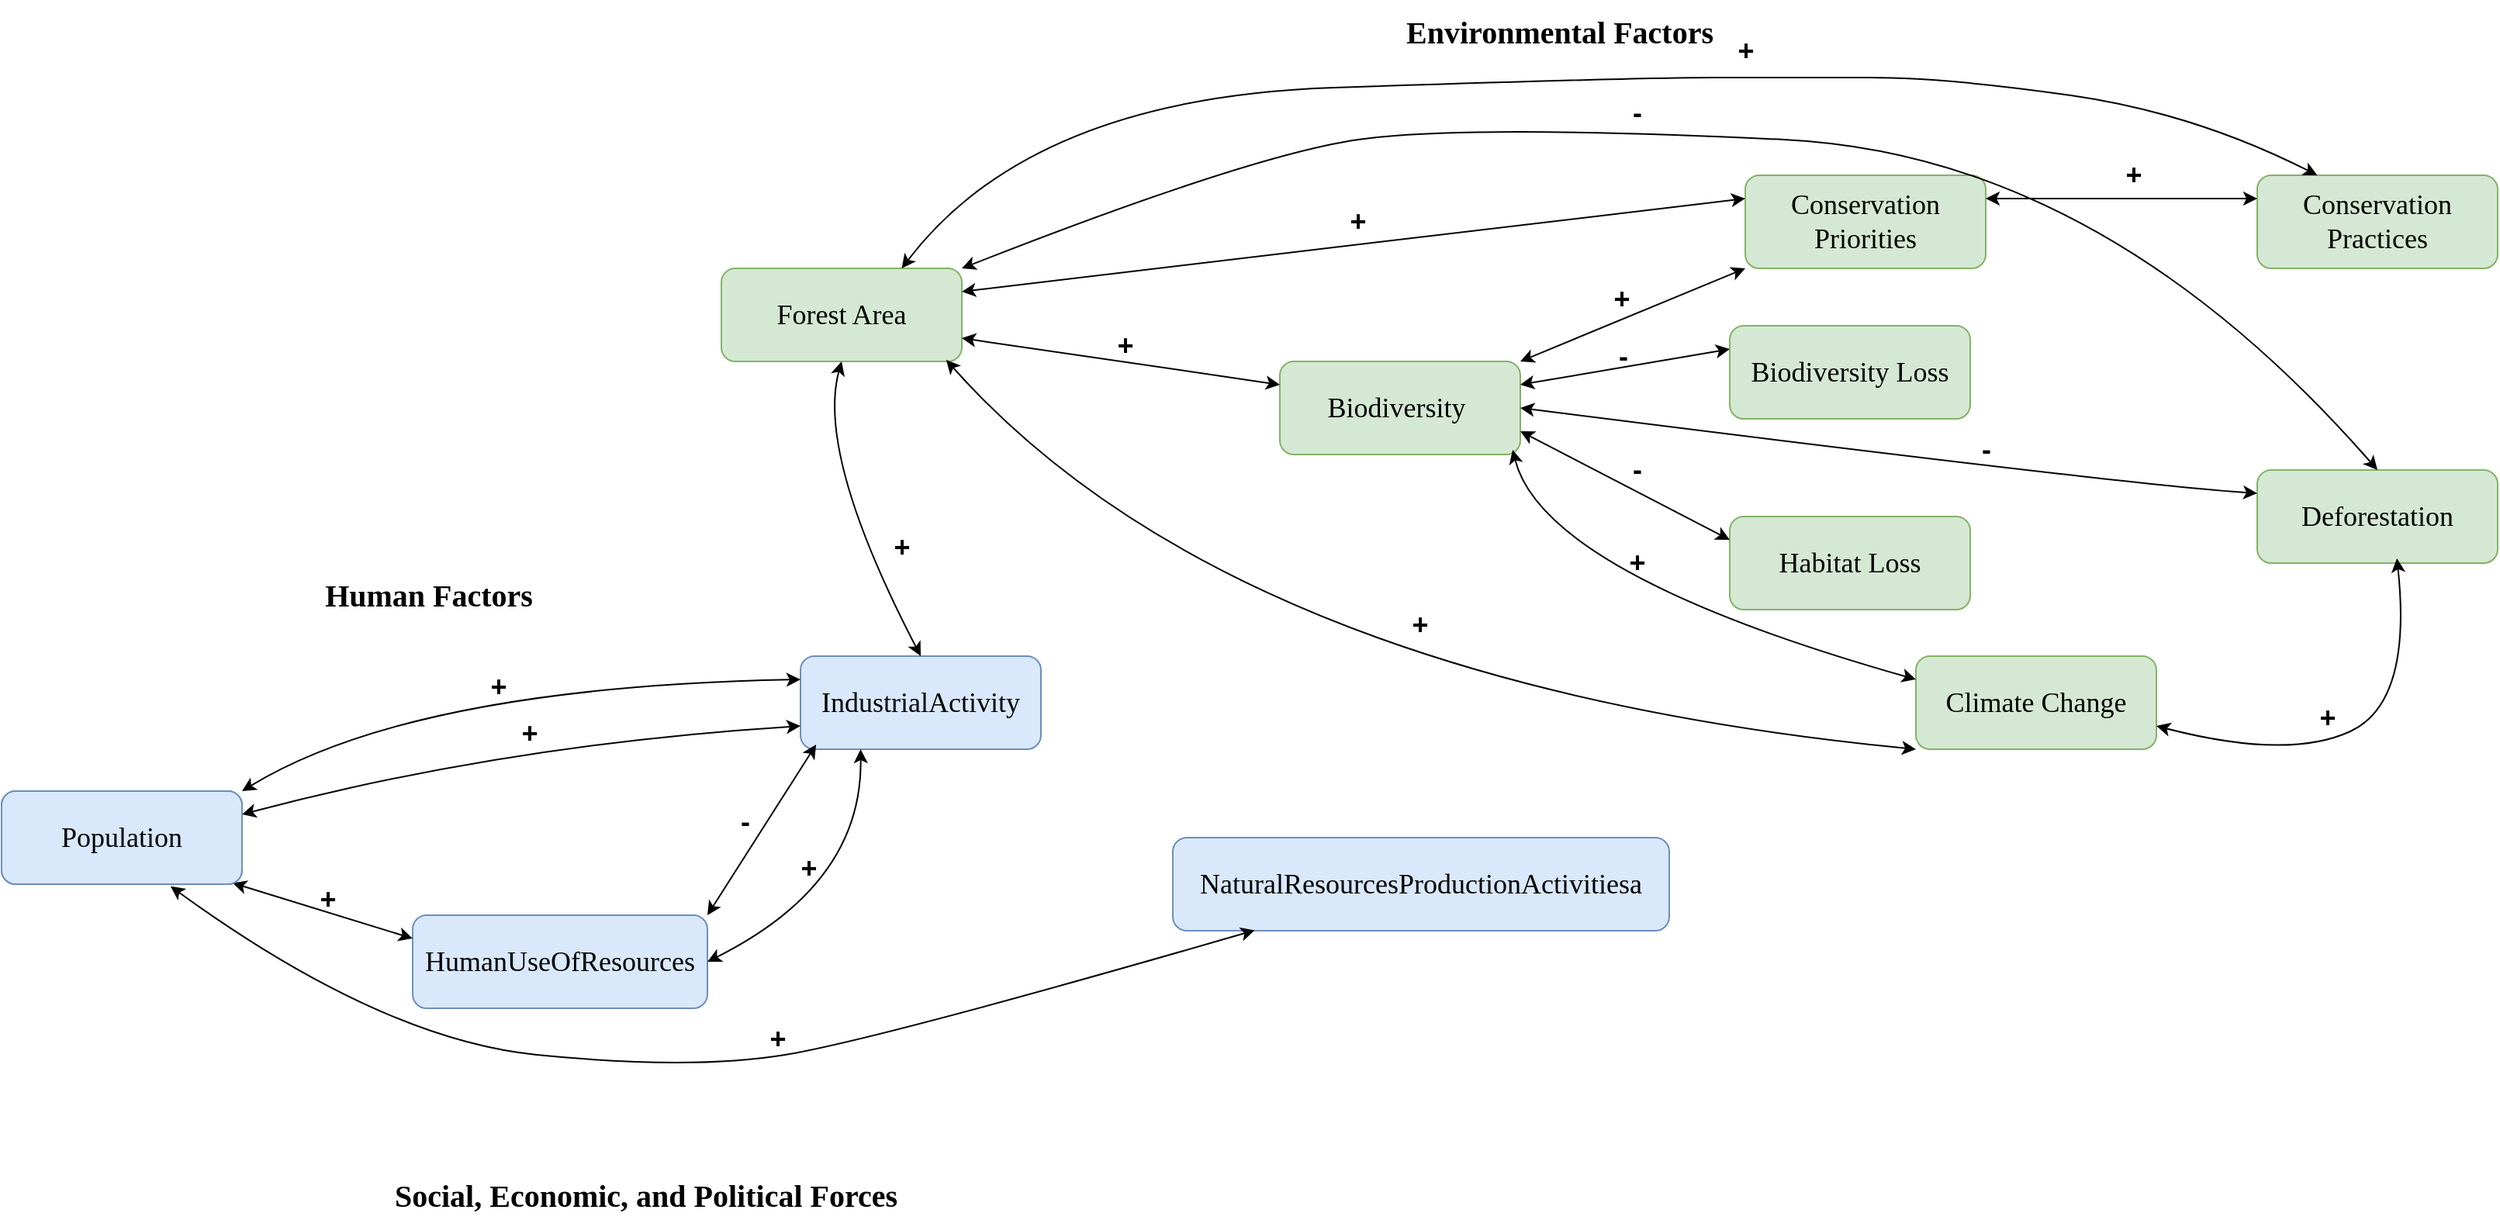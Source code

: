<mxfile version="22.0.4" type="github">
  <diagram name="Page-1" id="zB_I1wsIQ56pGqQ2V1rR">
    <mxGraphModel dx="1354" dy="754" grid="1" gridSize="10" guides="1" tooltips="1" connect="1" arrows="1" fold="1" page="1" pageScale="1" pageWidth="1920" pageHeight="1200" math="0" shadow="0">
      <root>
        <mxCell id="0" />
        <mxCell id="1" parent="0" />
        <mxCell id="jdVaecQ7j_w1OCTPGQky-2" value="&lt;font face=&quot;Garamond&quot; style=&quot;font-size: 20px;&quot;&gt;&lt;b&gt;Environmental Factors&lt;/b&gt;&lt;/font&gt;" style="text;html=1;align=center;verticalAlign=middle;resizable=0;points=[];autosize=1;strokeColor=none;fillColor=none;" vertex="1" parent="1">
          <mxGeometry x="939" width="220" height="40" as="geometry" />
        </mxCell>
        <mxCell id="jdVaecQ7j_w1OCTPGQky-4" value="&lt;font style=&quot;font-size: 18px;&quot; face=&quot;Garamond&quot;&gt;Forest Area &lt;/font&gt;" style="rounded=1;whiteSpace=wrap;html=1;fillColor=#d5e8d4;strokeColor=#82b366;" vertex="1" parent="1">
          <mxGeometry x="509" y="173" width="155" height="60" as="geometry" />
        </mxCell>
        <mxCell id="jdVaecQ7j_w1OCTPGQky-5" value="&lt;font face=&quot;Garamond&quot; style=&quot;font-size: 18px;&quot;&gt;Biodiversity&amp;nbsp;&lt;/font&gt;" style="rounded=1;whiteSpace=wrap;html=1;fillColor=#d5e8d4;strokeColor=#82b366;align=center;" vertex="1" parent="1">
          <mxGeometry x="869" y="233" width="155" height="60" as="geometry" />
        </mxCell>
        <mxCell id="jdVaecQ7j_w1OCTPGQky-6" value="&lt;font style=&quot;font-size: 18px;&quot; face=&quot;Garamond&quot;&gt;Climate Change&lt;/font&gt;" style="rounded=1;whiteSpace=wrap;html=1;fillColor=#d5e8d4;strokeColor=#82b366;" vertex="1" parent="1">
          <mxGeometry x="1279" y="423" width="155" height="60" as="geometry" />
        </mxCell>
        <mxCell id="jdVaecQ7j_w1OCTPGQky-7" value="&lt;font style=&quot;font-size: 18px;&quot; face=&quot;Garamond&quot;&gt;Deforestation&lt;/font&gt;" style="rounded=1;whiteSpace=wrap;html=1;fillColor=#d5e8d4;strokeColor=#82b366;" vertex="1" parent="1">
          <mxGeometry x="1499" y="303" width="155" height="60" as="geometry" />
        </mxCell>
        <mxCell id="jdVaecQ7j_w1OCTPGQky-8" value="&lt;font style=&quot;font-size: 18px;&quot; face=&quot;Garamond&quot;&gt;Biodiversity Loss&lt;/font&gt;" style="rounded=1;whiteSpace=wrap;html=1;fillColor=#d5e8d4;strokeColor=#82b366;" vertex="1" parent="1">
          <mxGeometry x="1159" y="210" width="155" height="60" as="geometry" />
        </mxCell>
        <mxCell id="jdVaecQ7j_w1OCTPGQky-9" value="&lt;font face=&quot;Garamond&quot; style=&quot;font-size: 18px;&quot;&gt;Conservation Priorities&lt;/font&gt;" style="rounded=1;whiteSpace=wrap;html=1;fillColor=#d5e8d4;strokeColor=#82b366;" vertex="1" parent="1">
          <mxGeometry x="1169" y="113" width="155" height="60" as="geometry" />
        </mxCell>
        <mxCell id="jdVaecQ7j_w1OCTPGQky-10" value="&lt;font style=&quot;font-size: 18px;&quot; face=&quot;Garamond&quot;&gt;Conservation Practices&lt;/font&gt;" style="rounded=1;whiteSpace=wrap;html=1;fillColor=#d5e8d4;strokeColor=#82b366;" vertex="1" parent="1">
          <mxGeometry x="1499" y="113" width="155" height="60" as="geometry" />
        </mxCell>
        <mxCell id="jdVaecQ7j_w1OCTPGQky-16" value="&lt;font style=&quot;font-size: 18px;&quot; face=&quot;Garamond&quot;&gt;Habitat Loss&lt;/font&gt;" style="rounded=1;whiteSpace=wrap;html=1;fillColor=#d5e8d4;strokeColor=#82b366;" vertex="1" parent="1">
          <mxGeometry x="1159" y="333" width="155" height="60" as="geometry" />
        </mxCell>
        <mxCell id="jdVaecQ7j_w1OCTPGQky-20" value="" style="curved=1;endArrow=classic;html=1;rounded=0;entryX=0.25;entryY=0;entryDx=0;entryDy=0;endFill=1;startArrow=classic;startFill=1;exitX=0.75;exitY=0;exitDx=0;exitDy=0;" edge="1" parent="1" source="jdVaecQ7j_w1OCTPGQky-4" target="jdVaecQ7j_w1OCTPGQky-10">
          <mxGeometry width="50" height="50" relative="1" as="geometry">
            <mxPoint x="699" y="153" as="sourcePoint" />
            <mxPoint x="1509" y="73" as="targetPoint" />
            <Array as="points">
              <mxPoint x="709" y="63" />
              <mxPoint x="1099" y="50" />
              <mxPoint x="1199" y="50" />
              <mxPoint x="1299" y="50" />
              <mxPoint x="1459" y="73" />
            </Array>
          </mxGeometry>
        </mxCell>
        <mxCell id="jdVaecQ7j_w1OCTPGQky-21" value="&lt;b&gt;&lt;font style=&quot;font-size: 18px;&quot;&gt;+&lt;/font&gt;&lt;/b&gt;" style="text;html=1;align=center;verticalAlign=middle;resizable=0;points=[];autosize=1;strokeColor=none;fillColor=none;" vertex="1" parent="1">
          <mxGeometry x="1154" y="13" width="30" height="40" as="geometry" />
        </mxCell>
        <mxCell id="jdVaecQ7j_w1OCTPGQky-22" value="" style="endArrow=classic;startArrow=classic;html=1;rounded=0;exitX=1;exitY=0.25;exitDx=0;exitDy=0;entryX=0;entryY=0.25;entryDx=0;entryDy=0;" edge="1" parent="1" source="jdVaecQ7j_w1OCTPGQky-4" target="jdVaecQ7j_w1OCTPGQky-9">
          <mxGeometry width="50" height="50" relative="1" as="geometry">
            <mxPoint x="921.5" y="173" as="sourcePoint" />
            <mxPoint x="1139" y="143" as="targetPoint" />
          </mxGeometry>
        </mxCell>
        <mxCell id="jdVaecQ7j_w1OCTPGQky-23" value="&lt;font style=&quot;font-size: 18px;&quot;&gt;&lt;b&gt;+&lt;/b&gt;&lt;/font&gt;" style="text;html=1;align=center;verticalAlign=middle;resizable=0;points=[];autosize=1;strokeColor=none;fillColor=none;" vertex="1" parent="1">
          <mxGeometry x="904" y="123" width="30" height="40" as="geometry" />
        </mxCell>
        <mxCell id="jdVaecQ7j_w1OCTPGQky-24" value="" style="endArrow=classic;startArrow=classic;html=1;rounded=0;entryX=0;entryY=0.25;entryDx=0;entryDy=0;exitX=1;exitY=0.25;exitDx=0;exitDy=0;" edge="1" parent="1" source="jdVaecQ7j_w1OCTPGQky-9" target="jdVaecQ7j_w1OCTPGQky-10">
          <mxGeometry width="50" height="50" relative="1" as="geometry">
            <mxPoint x="1389" y="168" as="sourcePoint" />
            <mxPoint x="1439" y="118" as="targetPoint" />
          </mxGeometry>
        </mxCell>
        <mxCell id="jdVaecQ7j_w1OCTPGQky-25" value="&lt;b&gt;&lt;font style=&quot;font-size: 18px;&quot;&gt;+&lt;/font&gt;&lt;/b&gt;" style="text;html=1;align=center;verticalAlign=middle;resizable=0;points=[];autosize=1;strokeColor=none;fillColor=none;" vertex="1" parent="1">
          <mxGeometry x="1404" y="93" width="30" height="40" as="geometry" />
        </mxCell>
        <mxCell id="jdVaecQ7j_w1OCTPGQky-26" value="" style="endArrow=classic;startArrow=classic;html=1;rounded=0;entryX=0;entryY=0.25;entryDx=0;entryDy=0;exitX=1;exitY=0.75;exitDx=0;exitDy=0;" edge="1" parent="1" source="jdVaecQ7j_w1OCTPGQky-4" target="jdVaecQ7j_w1OCTPGQky-5">
          <mxGeometry width="50" height="50" relative="1" as="geometry">
            <mxPoint x="689" y="260" as="sourcePoint" />
            <mxPoint x="739" y="210" as="targetPoint" />
          </mxGeometry>
        </mxCell>
        <mxCell id="jdVaecQ7j_w1OCTPGQky-27" value="&lt;b&gt;&lt;font style=&quot;font-size: 18px;&quot;&gt;+&lt;/font&gt;&lt;/b&gt;" style="text;html=1;align=center;verticalAlign=middle;resizable=0;points=[];autosize=1;strokeColor=none;fillColor=none;" vertex="1" parent="1">
          <mxGeometry x="754" y="203" width="30" height="40" as="geometry" />
        </mxCell>
        <mxCell id="jdVaecQ7j_w1OCTPGQky-28" value="" style="endArrow=classic;startArrow=classic;html=1;rounded=0;entryX=0;entryY=0.25;entryDx=0;entryDy=0;exitX=1;exitY=0.25;exitDx=0;exitDy=0;" edge="1" parent="1" source="jdVaecQ7j_w1OCTPGQky-5" target="jdVaecQ7j_w1OCTPGQky-8">
          <mxGeometry width="50" height="50" relative="1" as="geometry">
            <mxPoint x="1049" y="280" as="sourcePoint" />
            <mxPoint x="1099" y="230" as="targetPoint" />
          </mxGeometry>
        </mxCell>
        <mxCell id="jdVaecQ7j_w1OCTPGQky-29" value="&lt;b&gt;&lt;font style=&quot;font-size: 18px;&quot;&gt;-&lt;/font&gt;&lt;/b&gt;" style="text;html=1;align=center;verticalAlign=middle;resizable=0;points=[];autosize=1;strokeColor=none;fillColor=none;" vertex="1" parent="1">
          <mxGeometry x="1075" y="210" width="30" height="40" as="geometry" />
        </mxCell>
        <mxCell id="jdVaecQ7j_w1OCTPGQky-30" value="" style="endArrow=classic;startArrow=classic;html=1;rounded=0;entryX=0;entryY=0.25;entryDx=0;entryDy=0;exitX=1;exitY=0.75;exitDx=0;exitDy=0;" edge="1" parent="1" source="jdVaecQ7j_w1OCTPGQky-5" target="jdVaecQ7j_w1OCTPGQky-16">
          <mxGeometry width="50" height="50" relative="1" as="geometry">
            <mxPoint x="1049" y="307" as="sourcePoint" />
            <mxPoint x="1099" y="257" as="targetPoint" />
          </mxGeometry>
        </mxCell>
        <mxCell id="jdVaecQ7j_w1OCTPGQky-31" value="&lt;font style=&quot;font-size: 18px;&quot;&gt;&lt;b&gt;-&lt;/b&gt;&lt;/font&gt;" style="text;html=1;align=center;verticalAlign=middle;resizable=0;points=[];autosize=1;strokeColor=none;fillColor=none;" vertex="1" parent="1">
          <mxGeometry x="1084" y="283" width="30" height="40" as="geometry" />
        </mxCell>
        <mxCell id="jdVaecQ7j_w1OCTPGQky-33" value="" style="curved=1;endArrow=classic;html=1;rounded=0;entryX=0;entryY=0.25;entryDx=0;entryDy=0;startArrow=classic;startFill=1;exitX=1;exitY=0.5;exitDx=0;exitDy=0;" edge="1" parent="1" source="jdVaecQ7j_w1OCTPGQky-5" target="jdVaecQ7j_w1OCTPGQky-7">
          <mxGeometry width="50" height="50" relative="1" as="geometry">
            <mxPoint x="1039" y="260" as="sourcePoint" />
            <mxPoint x="1469" y="313" as="targetPoint" />
            <Array as="points">
              <mxPoint x="1419" y="313" />
            </Array>
          </mxGeometry>
        </mxCell>
        <mxCell id="jdVaecQ7j_w1OCTPGQky-34" value="&lt;b&gt;&lt;font style=&quot;font-size: 18px;&quot;&gt;-&lt;/font&gt;&lt;/b&gt;" style="text;html=1;align=center;verticalAlign=middle;resizable=0;points=[];autosize=1;strokeColor=none;fillColor=none;" vertex="1" parent="1">
          <mxGeometry x="1309" y="270" width="30" height="40" as="geometry" />
        </mxCell>
        <mxCell id="jdVaecQ7j_w1OCTPGQky-35" value="" style="curved=1;endArrow=classic;html=1;rounded=0;entryX=0;entryY=0.25;entryDx=0;entryDy=0;startArrow=classic;startFill=1;exitX=0.968;exitY=0.95;exitDx=0;exitDy=0;exitPerimeter=0;" edge="1" parent="1" source="jdVaecQ7j_w1OCTPGQky-5" target="jdVaecQ7j_w1OCTPGQky-6">
          <mxGeometry width="50" height="50" relative="1" as="geometry">
            <mxPoint x="1019" y="300" as="sourcePoint" />
            <mxPoint x="1074" y="363" as="targetPoint" />
            <Array as="points">
              <mxPoint x="1039" y="370" />
            </Array>
          </mxGeometry>
        </mxCell>
        <mxCell id="jdVaecQ7j_w1OCTPGQky-36" value="&lt;b&gt;&lt;font style=&quot;font-size: 18px;&quot;&gt;+&lt;/font&gt;&lt;/b&gt;" style="text;html=1;align=center;verticalAlign=middle;resizable=0;points=[];autosize=1;strokeColor=none;fillColor=none;" vertex="1" parent="1">
          <mxGeometry x="1084" y="343" width="30" height="40" as="geometry" />
        </mxCell>
        <mxCell id="jdVaecQ7j_w1OCTPGQky-37" value="" style="endArrow=classic;startArrow=classic;html=1;rounded=0;entryX=0;entryY=1;entryDx=0;entryDy=0;exitX=1;exitY=0;exitDx=0;exitDy=0;" edge="1" parent="1" source="jdVaecQ7j_w1OCTPGQky-5" target="jdVaecQ7j_w1OCTPGQky-9">
          <mxGeometry width="50" height="50" relative="1" as="geometry">
            <mxPoint x="1024" y="223" as="sourcePoint" />
            <mxPoint x="1074" y="173" as="targetPoint" />
          </mxGeometry>
        </mxCell>
        <mxCell id="jdVaecQ7j_w1OCTPGQky-38" value="&lt;b&gt;&lt;font style=&quot;font-size: 18px;&quot;&gt;+&lt;/font&gt;&lt;/b&gt;" style="text;html=1;align=center;verticalAlign=middle;resizable=0;points=[];autosize=1;strokeColor=none;fillColor=none;" vertex="1" parent="1">
          <mxGeometry x="1074" y="173" width="30" height="40" as="geometry" />
        </mxCell>
        <mxCell id="jdVaecQ7j_w1OCTPGQky-39" value="" style="curved=1;endArrow=classic;html=1;rounded=0;entryX=0.581;entryY=0.95;entryDx=0;entryDy=0;entryPerimeter=0;startArrow=classic;startFill=1;exitX=1;exitY=0.75;exitDx=0;exitDy=0;" edge="1" parent="1" source="jdVaecQ7j_w1OCTPGQky-6" target="jdVaecQ7j_w1OCTPGQky-7">
          <mxGeometry width="50" height="50" relative="1" as="geometry">
            <mxPoint x="1479" y="490" as="sourcePoint" />
            <mxPoint x="1529" y="440" as="targetPoint" />
            <Array as="points">
              <mxPoint x="1519" y="490" />
              <mxPoint x="1599" y="453" />
            </Array>
          </mxGeometry>
        </mxCell>
        <mxCell id="jdVaecQ7j_w1OCTPGQky-41" value="&lt;b&gt;&lt;font style=&quot;font-size: 18px;&quot;&gt;+&lt;/font&gt;&lt;/b&gt;" style="text;html=1;align=center;verticalAlign=middle;resizable=0;points=[];autosize=1;strokeColor=none;fillColor=none;" vertex="1" parent="1">
          <mxGeometry x="1529" y="443" width="30" height="40" as="geometry" />
        </mxCell>
        <mxCell id="jdVaecQ7j_w1OCTPGQky-42" value="" style="curved=1;endArrow=classic;html=1;rounded=0;startArrow=classic;startFill=1;exitX=0.935;exitY=0.983;exitDx=0;exitDy=0;exitPerimeter=0;entryX=0;entryY=1;entryDx=0;entryDy=0;" edge="1" parent="1" source="jdVaecQ7j_w1OCTPGQky-4" target="jdVaecQ7j_w1OCTPGQky-6">
          <mxGeometry width="50" height="50" relative="1" as="geometry">
            <mxPoint x="659" y="320" as="sourcePoint" />
            <mxPoint x="1269" y="480" as="targetPoint" />
            <Array as="points">
              <mxPoint x="839" y="440" />
            </Array>
          </mxGeometry>
        </mxCell>
        <mxCell id="jdVaecQ7j_w1OCTPGQky-43" value="&lt;b&gt;&lt;font style=&quot;font-size: 18px;&quot;&gt;+&lt;/font&gt;&lt;/b&gt;" style="text;html=1;align=center;verticalAlign=middle;resizable=0;points=[];autosize=1;strokeColor=none;fillColor=none;" vertex="1" parent="1">
          <mxGeometry x="944" y="383" width="30" height="40" as="geometry" />
        </mxCell>
        <mxCell id="jdVaecQ7j_w1OCTPGQky-44" value="" style="curved=1;endArrow=classic;html=1;rounded=0;entryX=0.5;entryY=0;entryDx=0;entryDy=0;startArrow=classic;startFill=1;exitX=1;exitY=0;exitDx=0;exitDy=0;" edge="1" parent="1" source="jdVaecQ7j_w1OCTPGQky-4" target="jdVaecQ7j_w1OCTPGQky-7">
          <mxGeometry width="50" height="50" relative="1" as="geometry">
            <mxPoint x="699" y="160" as="sourcePoint" />
            <mxPoint x="1559" y="240" as="targetPoint" />
            <Array as="points">
              <mxPoint x="850" y="100" />
              <mxPoint x="989" y="80" />
              <mxPoint x="1399" y="100" />
            </Array>
          </mxGeometry>
        </mxCell>
        <mxCell id="jdVaecQ7j_w1OCTPGQky-45" value="&lt;b&gt;&lt;font style=&quot;font-size: 18px;&quot;&gt;-&lt;/font&gt;&lt;/b&gt;" style="text;html=1;align=center;verticalAlign=middle;resizable=0;points=[];autosize=1;strokeColor=none;fillColor=none;" vertex="1" parent="1">
          <mxGeometry x="1084" y="53" width="30" height="40" as="geometry" />
        </mxCell>
        <mxCell id="jdVaecQ7j_w1OCTPGQky-46" value="&lt;font style=&quot;font-size: 20px;&quot; face=&quot;Garamond&quot;&gt;&lt;b&gt;Human Factors&lt;/b&gt;&lt;/font&gt;" style="text;html=1;align=center;verticalAlign=middle;resizable=0;points=[];autosize=1;strokeColor=none;fillColor=none;" vertex="1" parent="1">
          <mxGeometry x="240" y="363" width="160" height="40" as="geometry" />
        </mxCell>
        <mxCell id="jdVaecQ7j_w1OCTPGQky-48" value="&lt;font style=&quot;font-size: 18px;&quot; face=&quot;Garamond&quot;&gt;Population&lt;/font&gt;" style="rounded=1;whiteSpace=wrap;html=1;fillColor=#dae8fc;strokeColor=#6c8ebf;" vertex="1" parent="1">
          <mxGeometry x="45" y="510" width="155" height="60" as="geometry" />
        </mxCell>
        <mxCell id="jdVaecQ7j_w1OCTPGQky-49" value="&lt;font face=&quot;Garamond&quot; style=&quot;font-size: 18px;&quot;&gt;HumanUseOfResources&lt;/font&gt;" style="rounded=1;whiteSpace=wrap;html=1;fillColor=#dae8fc;strokeColor=#6c8ebf;" vertex="1" parent="1">
          <mxGeometry x="310" y="590" width="190" height="60" as="geometry" />
        </mxCell>
        <mxCell id="jdVaecQ7j_w1OCTPGQky-50" value="&lt;font style=&quot;font-size: 18px;&quot; face=&quot;Garamond&quot;&gt;IndustrialActivity&lt;/font&gt;" style="rounded=1;whiteSpace=wrap;html=1;fillColor=#dae8fc;strokeColor=#6c8ebf;" vertex="1" parent="1">
          <mxGeometry x="560" y="423" width="155" height="60" as="geometry" />
        </mxCell>
        <mxCell id="jdVaecQ7j_w1OCTPGQky-51" value="&lt;font face=&quot;Garamond&quot; style=&quot;font-size: 18px;&quot;&gt;NaturalResourcesProductionActivitiesa&lt;/font&gt;" style="rounded=1;whiteSpace=wrap;html=1;fillColor=#dae8fc;strokeColor=#6c8ebf;" vertex="1" parent="1">
          <mxGeometry x="800" y="540" width="320" height="60" as="geometry" />
        </mxCell>
        <mxCell id="jdVaecQ7j_w1OCTPGQky-52" value="" style="curved=1;endArrow=classic;html=1;rounded=0;entryX=0.5;entryY=1;entryDx=0;entryDy=0;startArrow=classic;startFill=1;exitX=0.5;exitY=0;exitDx=0;exitDy=0;" edge="1" parent="1" source="jdVaecQ7j_w1OCTPGQky-50" target="jdVaecQ7j_w1OCTPGQky-4">
          <mxGeometry width="50" height="50" relative="1" as="geometry">
            <mxPoint x="570" y="343" as="sourcePoint" />
            <mxPoint x="620" y="293" as="targetPoint" />
            <Array as="points">
              <mxPoint x="570" y="293" />
            </Array>
          </mxGeometry>
        </mxCell>
        <mxCell id="jdVaecQ7j_w1OCTPGQky-53" value="&lt;font style=&quot;font-size: 18px;&quot;&gt;&lt;b&gt;+&lt;/b&gt;&lt;/font&gt;" style="text;html=1;align=center;verticalAlign=middle;resizable=0;points=[];autosize=1;strokeColor=none;fillColor=none;" vertex="1" parent="1">
          <mxGeometry x="610" y="333" width="30" height="40" as="geometry" />
        </mxCell>
        <mxCell id="jdVaecQ7j_w1OCTPGQky-54" value="" style="curved=1;endArrow=classic;html=1;rounded=0;entryX=0;entryY=0.25;entryDx=0;entryDy=0;startArrow=classic;startFill=1;exitX=1;exitY=0;exitDx=0;exitDy=0;" edge="1" parent="1" source="jdVaecQ7j_w1OCTPGQky-48" target="jdVaecQ7j_w1OCTPGQky-50">
          <mxGeometry width="50" height="50" relative="1" as="geometry">
            <mxPoint x="270" y="480" as="sourcePoint" />
            <mxPoint x="360" y="443" as="targetPoint" />
            <Array as="points">
              <mxPoint x="310" y="443" />
            </Array>
          </mxGeometry>
        </mxCell>
        <mxCell id="jdVaecQ7j_w1OCTPGQky-55" value="&lt;b&gt;&lt;font style=&quot;font-size: 18px;&quot;&gt;+&lt;/font&gt;&lt;/b&gt;" style="text;html=1;align=center;verticalAlign=middle;resizable=0;points=[];autosize=1;strokeColor=none;fillColor=none;" vertex="1" parent="1">
          <mxGeometry x="350" y="423" width="30" height="40" as="geometry" />
        </mxCell>
        <mxCell id="jdVaecQ7j_w1OCTPGQky-57" value="" style="curved=1;endArrow=classic;html=1;rounded=0;entryX=0;entryY=0.75;entryDx=0;entryDy=0;startArrow=classic;startFill=1;exitX=1;exitY=0.25;exitDx=0;exitDy=0;" edge="1" parent="1" source="jdVaecQ7j_w1OCTPGQky-48" target="jdVaecQ7j_w1OCTPGQky-50">
          <mxGeometry width="50" height="50" relative="1" as="geometry">
            <mxPoint x="230" y="530" as="sourcePoint" />
            <mxPoint x="420" y="480" as="targetPoint" />
            <Array as="points">
              <mxPoint x="370" y="480" />
            </Array>
          </mxGeometry>
        </mxCell>
        <mxCell id="jdVaecQ7j_w1OCTPGQky-58" value="&lt;b&gt;&lt;font style=&quot;font-size: 18px;&quot;&gt;+&lt;/font&gt;&lt;/b&gt;" style="text;html=1;align=center;verticalAlign=middle;resizable=0;points=[];autosize=1;strokeColor=none;fillColor=none;" vertex="1" parent="1">
          <mxGeometry x="370" y="453" width="30" height="40" as="geometry" />
        </mxCell>
        <mxCell id="jdVaecQ7j_w1OCTPGQky-59" value="" style="curved=1;endArrow=classic;html=1;rounded=0;entryX=0.25;entryY=1;entryDx=0;entryDy=0;startArrow=classic;startFill=1;exitX=1;exitY=0.5;exitDx=0;exitDy=0;" edge="1" parent="1" source="jdVaecQ7j_w1OCTPGQky-49" target="jdVaecQ7j_w1OCTPGQky-50">
          <mxGeometry width="50" height="50" relative="1" as="geometry">
            <mxPoint x="530" y="610" as="sourcePoint" />
            <mxPoint x="580" y="560" as="targetPoint" />
            <Array as="points">
              <mxPoint x="600" y="570" />
            </Array>
          </mxGeometry>
        </mxCell>
        <mxCell id="jdVaecQ7j_w1OCTPGQky-60" value="&lt;font style=&quot;font-size: 18px;&quot;&gt;&lt;b&gt;+&lt;/b&gt;&lt;/font&gt;" style="text;html=1;align=center;verticalAlign=middle;resizable=0;points=[];autosize=1;strokeColor=none;fillColor=none;" vertex="1" parent="1">
          <mxGeometry x="550" y="540" width="30" height="40" as="geometry" />
        </mxCell>
        <mxCell id="jdVaecQ7j_w1OCTPGQky-61" value="" style="endArrow=classic;startArrow=classic;html=1;rounded=0;entryX=0.065;entryY=0.95;entryDx=0;entryDy=0;entryPerimeter=0;exitX=1;exitY=0;exitDx=0;exitDy=0;" edge="1" parent="1" source="jdVaecQ7j_w1OCTPGQky-49" target="jdVaecQ7j_w1OCTPGQky-50">
          <mxGeometry width="50" height="50" relative="1" as="geometry">
            <mxPoint x="500" y="580" as="sourcePoint" />
            <mxPoint x="550" y="530" as="targetPoint" />
          </mxGeometry>
        </mxCell>
        <mxCell id="jdVaecQ7j_w1OCTPGQky-62" value="&lt;b&gt;&lt;font style=&quot;font-size: 18px;&quot;&gt;-&lt;/font&gt;&lt;/b&gt;" style="text;html=1;align=center;verticalAlign=middle;resizable=0;points=[];autosize=1;strokeColor=none;fillColor=none;" vertex="1" parent="1">
          <mxGeometry x="509" y="510" width="30" height="40" as="geometry" />
        </mxCell>
        <mxCell id="jdVaecQ7j_w1OCTPGQky-63" value="" style="endArrow=classic;startArrow=classic;html=1;rounded=0;entryX=0;entryY=0.25;entryDx=0;entryDy=0;exitX=0.961;exitY=0.988;exitDx=0;exitDy=0;exitPerimeter=0;" edge="1" parent="1" source="jdVaecQ7j_w1OCTPGQky-48" target="jdVaecQ7j_w1OCTPGQky-49">
          <mxGeometry width="50" height="50" relative="1" as="geometry">
            <mxPoint x="230" y="603" as="sourcePoint" />
            <mxPoint x="280" y="553" as="targetPoint" />
          </mxGeometry>
        </mxCell>
        <mxCell id="jdVaecQ7j_w1OCTPGQky-65" value="&lt;b&gt;&lt;font style=&quot;font-size: 18px;&quot;&gt;+&lt;/font&gt;&lt;/b&gt;" style="text;html=1;align=center;verticalAlign=middle;resizable=0;points=[];autosize=1;strokeColor=none;fillColor=none;" vertex="1" parent="1">
          <mxGeometry x="240" y="560" width="30" height="40" as="geometry" />
        </mxCell>
        <mxCell id="jdVaecQ7j_w1OCTPGQky-66" value="" style="curved=1;endArrow=classic;html=1;rounded=0;entryX=0.165;entryY=0.996;entryDx=0;entryDy=0;entryPerimeter=0;startArrow=classic;startFill=1;exitX=0.703;exitY=1.023;exitDx=0;exitDy=0;exitPerimeter=0;" edge="1" parent="1" source="jdVaecQ7j_w1OCTPGQky-48" target="jdVaecQ7j_w1OCTPGQky-51">
          <mxGeometry width="50" height="50" relative="1" as="geometry">
            <mxPoint x="150" y="600" as="sourcePoint" />
            <mxPoint x="470" y="690" as="targetPoint" />
            <Array as="points">
              <mxPoint x="290" y="670" />
              <mxPoint x="490" y="690" />
              <mxPoint x="610" y="670" />
            </Array>
          </mxGeometry>
        </mxCell>
        <mxCell id="jdVaecQ7j_w1OCTPGQky-67" value="&lt;b&gt;&lt;font style=&quot;font-size: 18px;&quot;&gt;+&lt;/font&gt;&lt;/b&gt;" style="text;html=1;align=center;verticalAlign=middle;resizable=0;points=[];autosize=1;strokeColor=none;fillColor=none;" vertex="1" parent="1">
          <mxGeometry x="530" y="650" width="30" height="40" as="geometry" />
        </mxCell>
        <mxCell id="jdVaecQ7j_w1OCTPGQky-68" value="&lt;b&gt;&lt;font style=&quot;font-size: 20px;&quot; face=&quot;Garamond&quot;&gt;Social, Economic, and Political Forces&lt;/font&gt;&lt;/b&gt;" style="text;html=1;align=center;verticalAlign=middle;resizable=0;points=[];autosize=1;strokeColor=none;fillColor=none;" vertex="1" parent="1">
          <mxGeometry x="285" y="750" width="350" height="40" as="geometry" />
        </mxCell>
        <mxCell id="jdVaecQ7j_w1OCTPGQky-69" value="&lt;font style=&quot;font-size: 18px;&quot; face=&quot;Garamond&quot;&gt;Population&lt;/font&gt;" style="rounded=1;whiteSpace=wrap;html=1;fillColor=#dae8fc;strokeColor=#6c8ebf;" vertex="1" parent="1">
          <mxGeometry x="45" y="510" width="155" height="60" as="geometry" />
        </mxCell>
      </root>
    </mxGraphModel>
  </diagram>
</mxfile>
